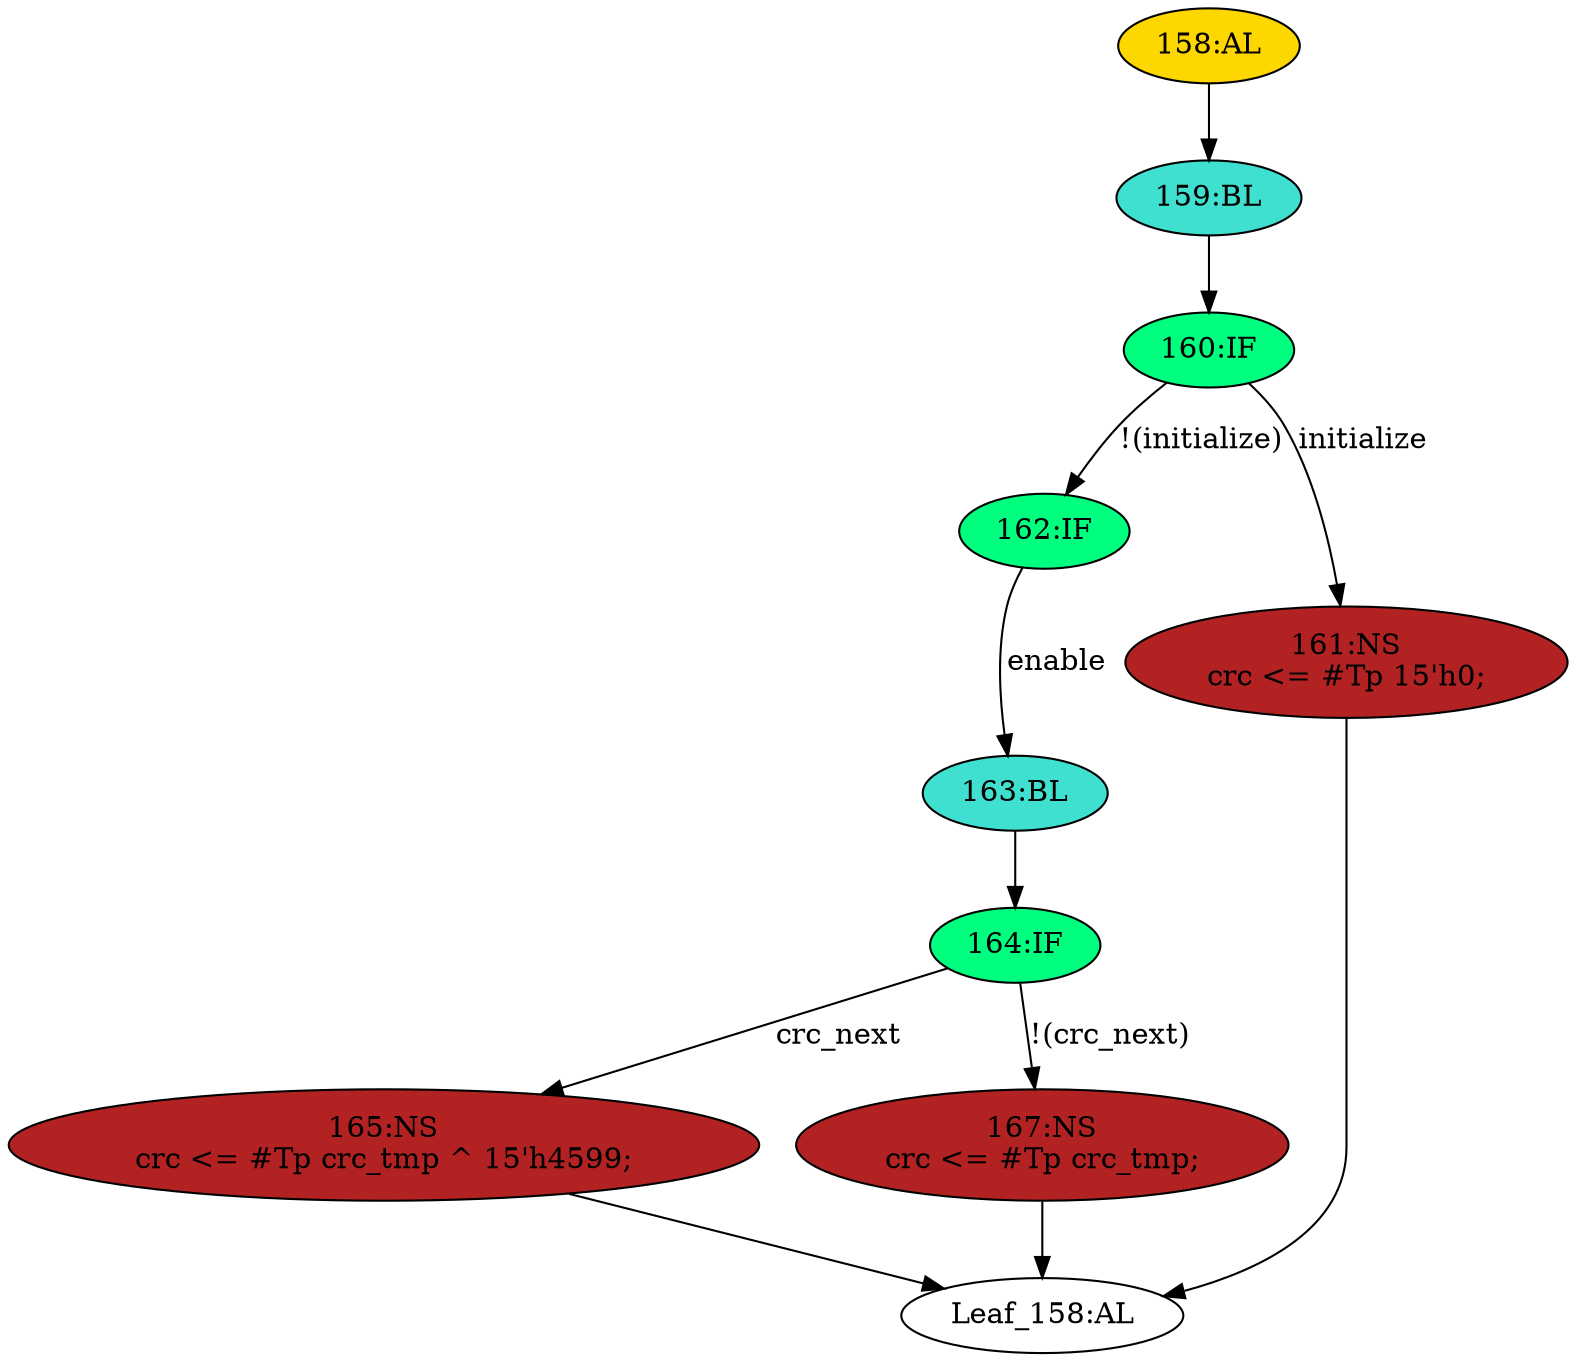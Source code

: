 strict digraph "" {
	node [label="\N"];
	"165:NS"	 [ast="<pyverilog.vparser.ast.NonblockingSubstitution object at 0x7fe4322b89d0>",
		fillcolor=firebrick,
		label="165:NS
crc <= #Tp crc_tmp ^ 15'h4599;",
		statements="[<pyverilog.vparser.ast.NonblockingSubstitution object at 0x7fe4322b89d0>]",
		style=filled,
		typ=NonblockingSubstitution];
	"Leaf_158:AL"	 [def_var="['crc']",
		label="Leaf_158:AL"];
	"165:NS" -> "Leaf_158:AL"	 [cond="[]",
		lineno=None];
	"162:IF"	 [ast="<pyverilog.vparser.ast.IfStatement object at 0x7fe432295610>",
		fillcolor=springgreen,
		label="162:IF",
		statements="[]",
		style=filled,
		typ=IfStatement];
	"163:BL"	 [ast="<pyverilog.vparser.ast.Block object at 0x7fe4322956d0>",
		fillcolor=turquoise,
		label="163:BL",
		statements="[]",
		style=filled,
		typ=Block];
	"162:IF" -> "163:BL"	 [cond="['enable']",
		label=enable,
		lineno=162];
	"158:AL"	 [ast="<pyverilog.vparser.ast.Always object at 0x7fe432295990>",
		clk_sens=True,
		fillcolor=gold,
		label="158:AL",
		sens="['clk']",
		statements="[]",
		style=filled,
		typ=Always,
		use_var="['initialize', 'enable', 'crc_next', 'crc_tmp']"];
	"159:BL"	 [ast="<pyverilog.vparser.ast.Block object at 0x7fe432295a90>",
		fillcolor=turquoise,
		label="159:BL",
		statements="[]",
		style=filled,
		typ=Block];
	"158:AL" -> "159:BL"	 [cond="[]",
		lineno=None];
	"164:IF"	 [ast="<pyverilog.vparser.ast.IfStatement object at 0x7fe432295710>",
		fillcolor=springgreen,
		label="164:IF",
		statements="[]",
		style=filled,
		typ=IfStatement];
	"163:BL" -> "164:IF"	 [cond="[]",
		lineno=None];
	"160:IF"	 [ast="<pyverilog.vparser.ast.IfStatement object at 0x7fe432295ad0>",
		fillcolor=springgreen,
		label="160:IF",
		statements="[]",
		style=filled,
		typ=IfStatement];
	"159:BL" -> "160:IF"	 [cond="[]",
		lineno=None];
	"160:IF" -> "162:IF"	 [cond="['initialize']",
		label="!(initialize)",
		lineno=160];
	"161:NS"	 [ast="<pyverilog.vparser.ast.NonblockingSubstitution object at 0x7fe432295b10>",
		fillcolor=firebrick,
		label="161:NS
crc <= #Tp 15'h0;",
		statements="[<pyverilog.vparser.ast.NonblockingSubstitution object at 0x7fe432295b10>]",
		style=filled,
		typ=NonblockingSubstitution];
	"160:IF" -> "161:NS"	 [cond="['initialize']",
		label=initialize,
		lineno=160];
	"164:IF" -> "165:NS"	 [cond="['crc_next']",
		label=crc_next,
		lineno=164];
	"167:NS"	 [ast="<pyverilog.vparser.ast.NonblockingSubstitution object at 0x7fe432295750>",
		fillcolor=firebrick,
		label="167:NS
crc <= #Tp crc_tmp;",
		statements="[<pyverilog.vparser.ast.NonblockingSubstitution object at 0x7fe432295750>]",
		style=filled,
		typ=NonblockingSubstitution];
	"164:IF" -> "167:NS"	 [cond="['crc_next']",
		label="!(crc_next)",
		lineno=164];
	"167:NS" -> "Leaf_158:AL"	 [cond="[]",
		lineno=None];
	"161:NS" -> "Leaf_158:AL"	 [cond="[]",
		lineno=None];
}

